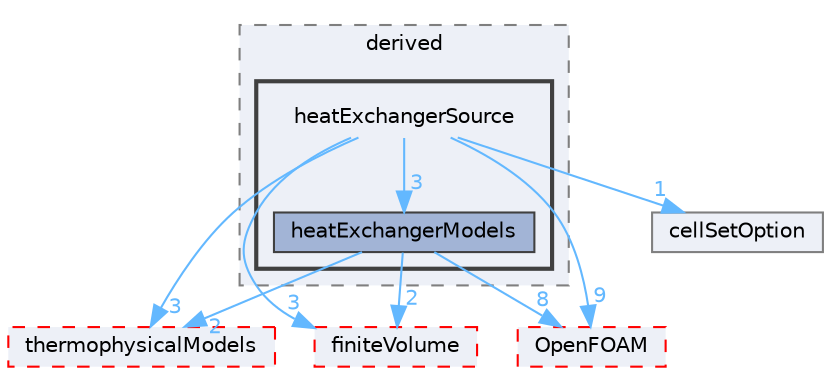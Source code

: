 digraph "src/fvOptions/sources/derived/heatExchangerSource"
{
 // LATEX_PDF_SIZE
  bgcolor="transparent";
  edge [fontname=Helvetica,fontsize=10,labelfontname=Helvetica,labelfontsize=10];
  node [fontname=Helvetica,fontsize=10,shape=box,height=0.2,width=0.4];
  compound=true
  subgraph clusterdir_04ada5f3e1c5f73b4b84eeccdf3d9cec {
    graph [ bgcolor="#edf0f7", pencolor="grey50", label="derived", fontname=Helvetica,fontsize=10 style="filled,dashed", URL="dir_04ada5f3e1c5f73b4b84eeccdf3d9cec.html",tooltip=""]
  subgraph clusterdir_95b914c5f78fb59652655ff3dcff1844 {
    graph [ bgcolor="#edf0f7", pencolor="grey25", label="", fontname=Helvetica,fontsize=10 style="filled,bold", URL="dir_95b914c5f78fb59652655ff3dcff1844.html",tooltip=""]
    dir_95b914c5f78fb59652655ff3dcff1844 [shape=plaintext, label="heatExchangerSource"];
  dir_562c6d46fa4b4a67719e2b377ca4f00d [label="heatExchangerModels", fillcolor="#a2b4d6", color="grey25", style="filled", URL="dir_562c6d46fa4b4a67719e2b377ca4f00d.html",tooltip=""];
  }
  }
  dir_2778d089ec5c4f66810b11f753867003 [label="thermophysicalModels", fillcolor="#edf0f7", color="red", style="filled,dashed", URL="dir_2778d089ec5c4f66810b11f753867003.html",tooltip=""];
  dir_3985ce20ae33982f8c583731dc480b49 [label="cellSetOption", fillcolor="#edf0f7", color="grey50", style="filled", URL="dir_3985ce20ae33982f8c583731dc480b49.html",tooltip=""];
  dir_9bd15774b555cf7259a6fa18f99fe99b [label="finiteVolume", fillcolor="#edf0f7", color="red", style="filled,dashed", URL="dir_9bd15774b555cf7259a6fa18f99fe99b.html",tooltip=""];
  dir_c5473ff19b20e6ec4dfe5c310b3778a8 [label="OpenFOAM", fillcolor="#edf0f7", color="red", style="filled,dashed", URL="dir_c5473ff19b20e6ec4dfe5c310b3778a8.html",tooltip=""];
  dir_95b914c5f78fb59652655ff3dcff1844->dir_2778d089ec5c4f66810b11f753867003 [headlabel="3", labeldistance=1.5 headhref="dir_001710_004022.html" href="dir_001710_004022.html" color="steelblue1" fontcolor="steelblue1"];
  dir_95b914c5f78fb59652655ff3dcff1844->dir_3985ce20ae33982f8c583731dc480b49 [headlabel="1", labeldistance=1.5 headhref="dir_001710_000430.html" href="dir_001710_000430.html" color="steelblue1" fontcolor="steelblue1"];
  dir_95b914c5f78fb59652655ff3dcff1844->dir_562c6d46fa4b4a67719e2b377ca4f00d [headlabel="3", labeldistance=1.5 headhref="dir_001710_001709.html" href="dir_001710_001709.html" color="steelblue1" fontcolor="steelblue1"];
  dir_95b914c5f78fb59652655ff3dcff1844->dir_9bd15774b555cf7259a6fa18f99fe99b [headlabel="3", labeldistance=1.5 headhref="dir_001710_001387.html" href="dir_001710_001387.html" color="steelblue1" fontcolor="steelblue1"];
  dir_95b914c5f78fb59652655ff3dcff1844->dir_c5473ff19b20e6ec4dfe5c310b3778a8 [headlabel="9", labeldistance=1.5 headhref="dir_001710_002695.html" href="dir_001710_002695.html" color="steelblue1" fontcolor="steelblue1"];
  dir_562c6d46fa4b4a67719e2b377ca4f00d->dir_2778d089ec5c4f66810b11f753867003 [headlabel="2", labeldistance=1.5 headhref="dir_001709_004022.html" href="dir_001709_004022.html" color="steelblue1" fontcolor="steelblue1"];
  dir_562c6d46fa4b4a67719e2b377ca4f00d->dir_9bd15774b555cf7259a6fa18f99fe99b [headlabel="2", labeldistance=1.5 headhref="dir_001709_001387.html" href="dir_001709_001387.html" color="steelblue1" fontcolor="steelblue1"];
  dir_562c6d46fa4b4a67719e2b377ca4f00d->dir_c5473ff19b20e6ec4dfe5c310b3778a8 [headlabel="8", labeldistance=1.5 headhref="dir_001709_002695.html" href="dir_001709_002695.html" color="steelblue1" fontcolor="steelblue1"];
}
